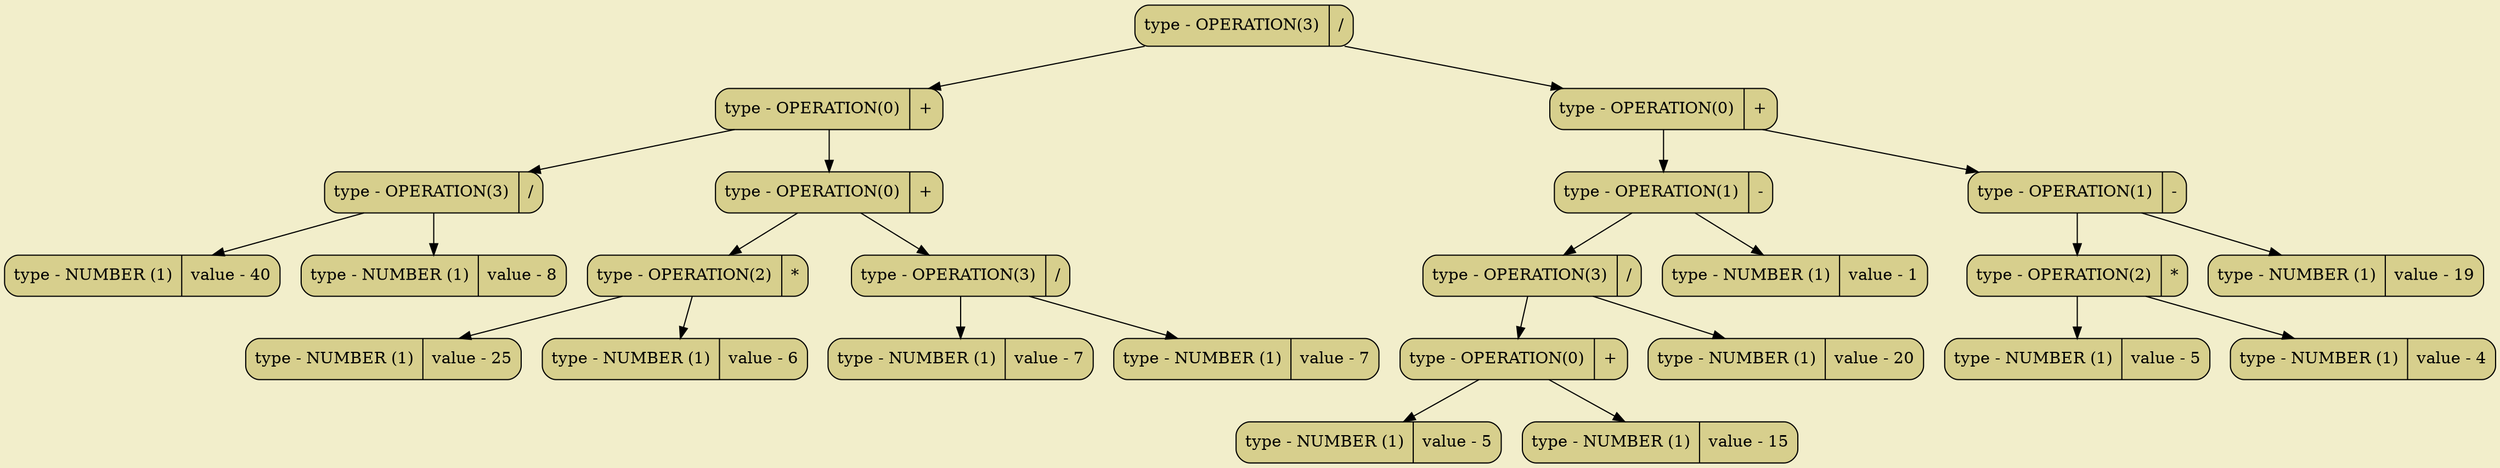 digraph
{
bgcolor="#F2EECB";
rankdir = TB;
POINT_0x6473e1ca3718[shape=Mrecord, label = "type - OPERATION(3) | /", style="filled",fillcolor="#D7CF8D"]
POINT_0x6473e1ca36d0[shape=Mrecord, label = "type - OPERATION(0) | +", style="filled",fillcolor="#D7CF8D"]
POINT_0x6473e1ca34f0[shape=Mrecord, label = "type - OPERATION(3) | /", style="filled",fillcolor="#D7CF8D"]
POINT_0x6473e1ca3538[shape=Mrecord, label = "type - NUMBER (1) | value - 40", style="filled",fillcolor="#D7CF8D"]
POINT_0x6473e1ca3598[shape=Mrecord, label = "type - NUMBER (1) | value - 8", style="filled",fillcolor="#D7CF8D"]
POINT_0x6473e1ca36a0[shape=Mrecord, label = "type - OPERATION(0) | +", style="filled",fillcolor="#D7CF8D"]
POINT_0x6473e1ca35f8[shape=Mrecord, label = "type - OPERATION(2) | *", style="filled",fillcolor="#D7CF8D"]
POINT_0x6473e1ca35e0[shape=Mrecord, label = "type - NUMBER (1) | value - 25", style="filled",fillcolor="#D7CF8D"]
POINT_0x6473e1ca3610[shape=Mrecord, label = "type - NUMBER (1) | value - 6", style="filled",fillcolor="#D7CF8D"]
POINT_0x6473e1ca3658[shape=Mrecord, label = "type - OPERATION(3) | /", style="filled",fillcolor="#D7CF8D"]
POINT_0x6473e1ca3640[shape=Mrecord, label = "type - NUMBER (1) | value - 7", style="filled",fillcolor="#D7CF8D"]
POINT_0x6473e1ca3670[shape=Mrecord, label = "type - NUMBER (1) | value - 7", style="filled",fillcolor="#D7CF8D"]
POINT_0x6473e1ca3820[shape=Mrecord, label = "type - OPERATION(0) | +", style="filled",fillcolor="#D7CF8D"]
POINT_0x6473e1ca37f0[shape=Mrecord, label = "type - OPERATION(1) | -", style="filled",fillcolor="#D7CF8D"]
POINT_0x6473e1ca37c0[shape=Mrecord, label = "type - OPERATION(3) | /", style="filled",fillcolor="#D7CF8D"]
POINT_0x6473e1ca3778[shape=Mrecord, label = "type - OPERATION(0) | +", style="filled",fillcolor="#D7CF8D"]
POINT_0x6473e1ca3760[shape=Mrecord, label = "type - NUMBER (1) | value - 5", style="filled",fillcolor="#D7CF8D"]
POINT_0x6473e1ca3790[shape=Mrecord, label = "type - NUMBER (1) | value - 15", style="filled",fillcolor="#D7CF8D"]
POINT_0x6473e1ca37d8[shape=Mrecord, label = "type - NUMBER (1) | value - 20", style="filled",fillcolor="#D7CF8D"]
POINT_0x6473e1ca3808[shape=Mrecord, label = "type - NUMBER (1) | value - 1", style="filled",fillcolor="#D7CF8D"]
POINT_0x6473e1ca38e0[shape=Mrecord, label = "type - OPERATION(1) | -", style="filled",fillcolor="#D7CF8D"]
POINT_0x6473e1ca3868[shape=Mrecord, label = "type - OPERATION(2) | *", style="filled",fillcolor="#D7CF8D"]
POINT_0x6473e1ca3850[shape=Mrecord, label = "type - NUMBER (1) | value - 5", style="filled",fillcolor="#D7CF8D"]
POINT_0x6473e1ca3880[shape=Mrecord, label = "type - NUMBER (1) | value - 4", style="filled",fillcolor="#D7CF8D"]
POINT_0x6473e1ca38b0[shape=Mrecord, label = "type - NUMBER (1) | value - 19", style="filled",fillcolor="#D7CF8D"]
POINT_0x6473e1ca3718 -> POINT_0x6473e1ca36d0
POINT_0x6473e1ca3718 -> POINT_0x6473e1ca3820
POINT_0x6473e1ca36d0 -> POINT_0x6473e1ca34f0
POINT_0x6473e1ca36d0 -> POINT_0x6473e1ca36a0
POINT_0x6473e1ca34f0 -> POINT_0x6473e1ca3538
POINT_0x6473e1ca34f0 -> POINT_0x6473e1ca3598
POINT_0x6473e1ca36a0 -> POINT_0x6473e1ca35f8
POINT_0x6473e1ca36a0 -> POINT_0x6473e1ca3658
POINT_0x6473e1ca35f8 -> POINT_0x6473e1ca35e0
POINT_0x6473e1ca35f8 -> POINT_0x6473e1ca3610
POINT_0x6473e1ca3658 -> POINT_0x6473e1ca3640
POINT_0x6473e1ca3658 -> POINT_0x6473e1ca3670
POINT_0x6473e1ca3820 -> POINT_0x6473e1ca37f0
POINT_0x6473e1ca3820 -> POINT_0x6473e1ca38e0
POINT_0x6473e1ca37f0 -> POINT_0x6473e1ca37c0
POINT_0x6473e1ca37f0 -> POINT_0x6473e1ca3808
POINT_0x6473e1ca37c0 -> POINT_0x6473e1ca3778
POINT_0x6473e1ca37c0 -> POINT_0x6473e1ca37d8
POINT_0x6473e1ca3778 -> POINT_0x6473e1ca3760
POINT_0x6473e1ca3778 -> POINT_0x6473e1ca3790
POINT_0x6473e1ca38e0 -> POINT_0x6473e1ca3868
POINT_0x6473e1ca38e0 -> POINT_0x6473e1ca38b0
POINT_0x6473e1ca3868 -> POINT_0x6473e1ca3850
POINT_0x6473e1ca3868 -> POINT_0x6473e1ca3880
}
